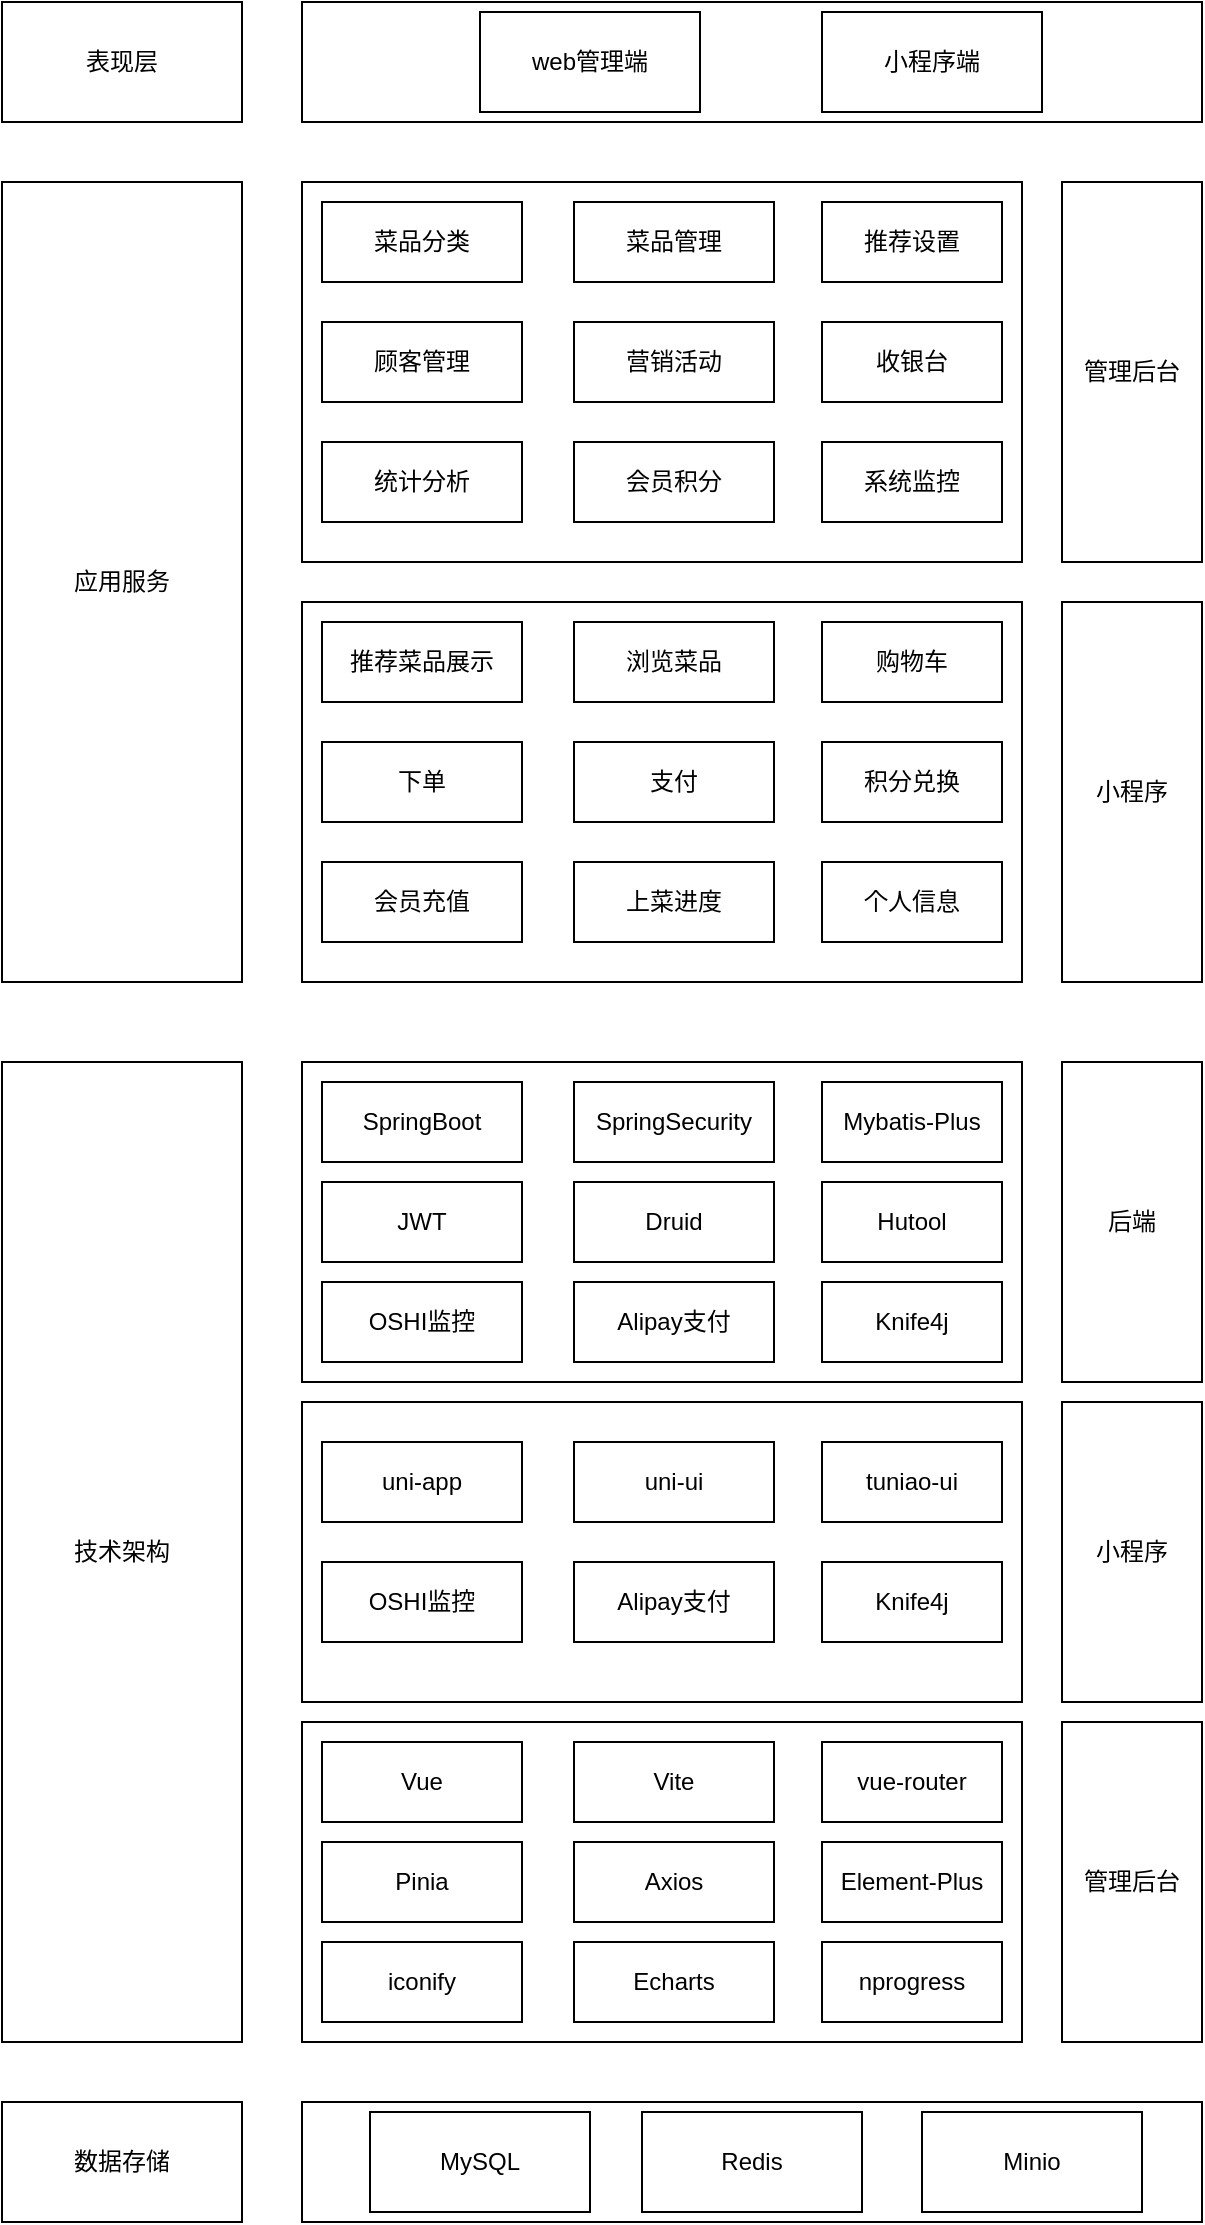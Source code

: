 <mxfile version="25.0.3">
  <diagram name="第 1 页" id="8up1TFRLoGJ1ylDCnul8">
    <mxGraphModel dx="1590" dy="943" grid="1" gridSize="10" guides="1" tooltips="1" connect="1" arrows="1" fold="1" page="1" pageScale="1" pageWidth="827" pageHeight="1169" math="0" shadow="0">
      <root>
        <mxCell id="0" />
        <mxCell id="1" parent="0" />
        <mxCell id="2HdnOW5wauHoBpMCBvDK-2" value="" style="rounded=0;whiteSpace=wrap;html=1;" vertex="1" parent="1">
          <mxGeometry x="270" y="30" width="450" height="60" as="geometry" />
        </mxCell>
        <mxCell id="2HdnOW5wauHoBpMCBvDK-3" value="表现层" style="rounded=0;whiteSpace=wrap;html=1;" vertex="1" parent="1">
          <mxGeometry x="120" y="30" width="120" height="60" as="geometry" />
        </mxCell>
        <mxCell id="2HdnOW5wauHoBpMCBvDK-4" value="web管理端" style="rounded=0;whiteSpace=wrap;html=1;" vertex="1" parent="1">
          <mxGeometry x="359" y="35" width="110" height="50" as="geometry" />
        </mxCell>
        <mxCell id="2HdnOW5wauHoBpMCBvDK-5" value="小程序端" style="rounded=0;whiteSpace=wrap;html=1;" vertex="1" parent="1">
          <mxGeometry x="530" y="35" width="110" height="50" as="geometry" />
        </mxCell>
        <mxCell id="2HdnOW5wauHoBpMCBvDK-6" value="应用服务" style="rounded=0;whiteSpace=wrap;html=1;" vertex="1" parent="1">
          <mxGeometry x="120" y="120" width="120" height="400" as="geometry" />
        </mxCell>
        <mxCell id="2HdnOW5wauHoBpMCBvDK-7" value="技术架构" style="rounded=0;whiteSpace=wrap;html=1;" vertex="1" parent="1">
          <mxGeometry x="120" y="560" width="120" height="490" as="geometry" />
        </mxCell>
        <mxCell id="2HdnOW5wauHoBpMCBvDK-8" value="数据存储" style="rounded=0;whiteSpace=wrap;html=1;" vertex="1" parent="1">
          <mxGeometry x="120" y="1080" width="120" height="60" as="geometry" />
        </mxCell>
        <mxCell id="2HdnOW5wauHoBpMCBvDK-9" value="" style="rounded=0;whiteSpace=wrap;html=1;" vertex="1" parent="1">
          <mxGeometry x="270" y="120" width="360" height="190" as="geometry" />
        </mxCell>
        <mxCell id="2HdnOW5wauHoBpMCBvDK-10" value="管理后台" style="rounded=0;whiteSpace=wrap;html=1;" vertex="1" parent="1">
          <mxGeometry x="650" y="120" width="70" height="190" as="geometry" />
        </mxCell>
        <mxCell id="2HdnOW5wauHoBpMCBvDK-11" value="" style="rounded=0;whiteSpace=wrap;html=1;" vertex="1" parent="1">
          <mxGeometry x="270" y="330" width="360" height="190" as="geometry" />
        </mxCell>
        <mxCell id="2HdnOW5wauHoBpMCBvDK-12" value="小程序" style="rounded=0;whiteSpace=wrap;html=1;" vertex="1" parent="1">
          <mxGeometry x="650" y="330" width="70" height="190" as="geometry" />
        </mxCell>
        <mxCell id="2HdnOW5wauHoBpMCBvDK-13" value="" style="rounded=0;whiteSpace=wrap;html=1;" vertex="1" parent="1">
          <mxGeometry x="270" y="560" width="360" height="160" as="geometry" />
        </mxCell>
        <mxCell id="2HdnOW5wauHoBpMCBvDK-14" value="后端" style="rounded=0;whiteSpace=wrap;html=1;" vertex="1" parent="1">
          <mxGeometry x="650" y="560" width="70" height="160" as="geometry" />
        </mxCell>
        <mxCell id="2HdnOW5wauHoBpMCBvDK-15" value="" style="rounded=0;whiteSpace=wrap;html=1;" vertex="1" parent="1">
          <mxGeometry x="270" y="890" width="360" height="160" as="geometry" />
        </mxCell>
        <mxCell id="2HdnOW5wauHoBpMCBvDK-16" value="管理后台" style="rounded=0;whiteSpace=wrap;html=1;" vertex="1" parent="1">
          <mxGeometry x="650" y="890" width="70" height="160" as="geometry" />
        </mxCell>
        <mxCell id="2HdnOW5wauHoBpMCBvDK-17" value="" style="rounded=0;whiteSpace=wrap;html=1;" vertex="1" parent="1">
          <mxGeometry x="270" y="1080" width="450" height="60" as="geometry" />
        </mxCell>
        <mxCell id="2HdnOW5wauHoBpMCBvDK-18" value="MySQL" style="rounded=0;whiteSpace=wrap;html=1;" vertex="1" parent="1">
          <mxGeometry x="304" y="1085" width="110" height="50" as="geometry" />
        </mxCell>
        <mxCell id="2HdnOW5wauHoBpMCBvDK-19" value="Redis" style="rounded=0;whiteSpace=wrap;html=1;" vertex="1" parent="1">
          <mxGeometry x="440" y="1085" width="110" height="50" as="geometry" />
        </mxCell>
        <mxCell id="2HdnOW5wauHoBpMCBvDK-20" value="Minio" style="rounded=0;whiteSpace=wrap;html=1;" vertex="1" parent="1">
          <mxGeometry x="580" y="1085" width="110" height="50" as="geometry" />
        </mxCell>
        <mxCell id="2HdnOW5wauHoBpMCBvDK-21" value="" style="rounded=0;whiteSpace=wrap;html=1;" vertex="1" parent="1">
          <mxGeometry x="270" y="730" width="360" height="150" as="geometry" />
        </mxCell>
        <mxCell id="2HdnOW5wauHoBpMCBvDK-22" value="小程序" style="rounded=0;whiteSpace=wrap;html=1;" vertex="1" parent="1">
          <mxGeometry x="650" y="730" width="70" height="150" as="geometry" />
        </mxCell>
        <mxCell id="2HdnOW5wauHoBpMCBvDK-23" value="菜品分类" style="rounded=0;whiteSpace=wrap;html=1;" vertex="1" parent="1">
          <mxGeometry x="280" y="130" width="100" height="40" as="geometry" />
        </mxCell>
        <mxCell id="2HdnOW5wauHoBpMCBvDK-24" value="菜品管理" style="rounded=0;whiteSpace=wrap;html=1;" vertex="1" parent="1">
          <mxGeometry x="406" y="130" width="100" height="40" as="geometry" />
        </mxCell>
        <mxCell id="2HdnOW5wauHoBpMCBvDK-25" value="推荐设置" style="rounded=0;whiteSpace=wrap;html=1;" vertex="1" parent="1">
          <mxGeometry x="530" y="130" width="90" height="40" as="geometry" />
        </mxCell>
        <mxCell id="2HdnOW5wauHoBpMCBvDK-26" value="顾客管理" style="rounded=0;whiteSpace=wrap;html=1;" vertex="1" parent="1">
          <mxGeometry x="280" y="190" width="100" height="40" as="geometry" />
        </mxCell>
        <mxCell id="2HdnOW5wauHoBpMCBvDK-27" value="统计分析" style="rounded=0;whiteSpace=wrap;html=1;" vertex="1" parent="1">
          <mxGeometry x="280" y="250" width="100" height="40" as="geometry" />
        </mxCell>
        <mxCell id="2HdnOW5wauHoBpMCBvDK-28" value="营销活动" style="rounded=0;whiteSpace=wrap;html=1;" vertex="1" parent="1">
          <mxGeometry x="406" y="190" width="100" height="40" as="geometry" />
        </mxCell>
        <mxCell id="2HdnOW5wauHoBpMCBvDK-29" value="会员积分" style="rounded=0;whiteSpace=wrap;html=1;" vertex="1" parent="1">
          <mxGeometry x="406" y="250" width="100" height="40" as="geometry" />
        </mxCell>
        <mxCell id="2HdnOW5wauHoBpMCBvDK-30" value="收银台" style="rounded=0;whiteSpace=wrap;html=1;" vertex="1" parent="1">
          <mxGeometry x="530" y="190" width="90" height="40" as="geometry" />
        </mxCell>
        <mxCell id="2HdnOW5wauHoBpMCBvDK-31" value="系统监控" style="rounded=0;whiteSpace=wrap;html=1;" vertex="1" parent="1">
          <mxGeometry x="530" y="250" width="90" height="40" as="geometry" />
        </mxCell>
        <mxCell id="2HdnOW5wauHoBpMCBvDK-32" value="推荐菜品展示" style="rounded=0;whiteSpace=wrap;html=1;" vertex="1" parent="1">
          <mxGeometry x="280" y="340" width="100" height="40" as="geometry" />
        </mxCell>
        <mxCell id="2HdnOW5wauHoBpMCBvDK-33" value="浏览菜品" style="rounded=0;whiteSpace=wrap;html=1;" vertex="1" parent="1">
          <mxGeometry x="406" y="340" width="100" height="40" as="geometry" />
        </mxCell>
        <mxCell id="2HdnOW5wauHoBpMCBvDK-34" value="购物车" style="rounded=0;whiteSpace=wrap;html=1;" vertex="1" parent="1">
          <mxGeometry x="530" y="340" width="90" height="40" as="geometry" />
        </mxCell>
        <mxCell id="2HdnOW5wauHoBpMCBvDK-35" value="下单" style="rounded=0;whiteSpace=wrap;html=1;" vertex="1" parent="1">
          <mxGeometry x="280" y="400" width="100" height="40" as="geometry" />
        </mxCell>
        <mxCell id="2HdnOW5wauHoBpMCBvDK-36" value="支付" style="rounded=0;whiteSpace=wrap;html=1;" vertex="1" parent="1">
          <mxGeometry x="406" y="400" width="100" height="40" as="geometry" />
        </mxCell>
        <mxCell id="2HdnOW5wauHoBpMCBvDK-37" value="积分兑换" style="rounded=0;whiteSpace=wrap;html=1;" vertex="1" parent="1">
          <mxGeometry x="530" y="400" width="90" height="40" as="geometry" />
        </mxCell>
        <mxCell id="2HdnOW5wauHoBpMCBvDK-38" value="会员充值" style="rounded=0;whiteSpace=wrap;html=1;" vertex="1" parent="1">
          <mxGeometry x="280" y="460" width="100" height="40" as="geometry" />
        </mxCell>
        <mxCell id="2HdnOW5wauHoBpMCBvDK-39" value="上菜进度" style="rounded=0;whiteSpace=wrap;html=1;" vertex="1" parent="1">
          <mxGeometry x="406" y="460" width="100" height="40" as="geometry" />
        </mxCell>
        <mxCell id="2HdnOW5wauHoBpMCBvDK-40" value="个人信息" style="rounded=0;whiteSpace=wrap;html=1;" vertex="1" parent="1">
          <mxGeometry x="530" y="460" width="90" height="40" as="geometry" />
        </mxCell>
        <mxCell id="2HdnOW5wauHoBpMCBvDK-41" value="SpringBoot" style="rounded=0;whiteSpace=wrap;html=1;" vertex="1" parent="1">
          <mxGeometry x="280" y="570" width="100" height="40" as="geometry" />
        </mxCell>
        <mxCell id="2HdnOW5wauHoBpMCBvDK-42" value="SpringSecurity" style="rounded=0;whiteSpace=wrap;html=1;" vertex="1" parent="1">
          <mxGeometry x="406" y="570" width="100" height="40" as="geometry" />
        </mxCell>
        <mxCell id="2HdnOW5wauHoBpMCBvDK-43" value="Mybatis-Plus" style="rounded=0;whiteSpace=wrap;html=1;" vertex="1" parent="1">
          <mxGeometry x="530" y="570" width="90" height="40" as="geometry" />
        </mxCell>
        <mxCell id="2HdnOW5wauHoBpMCBvDK-44" value="JWT" style="rounded=0;whiteSpace=wrap;html=1;" vertex="1" parent="1">
          <mxGeometry x="280" y="620" width="100" height="40" as="geometry" />
        </mxCell>
        <mxCell id="2HdnOW5wauHoBpMCBvDK-45" value="Druid" style="rounded=0;whiteSpace=wrap;html=1;" vertex="1" parent="1">
          <mxGeometry x="406" y="620" width="100" height="40" as="geometry" />
        </mxCell>
        <mxCell id="2HdnOW5wauHoBpMCBvDK-46" value="Hutool" style="rounded=0;whiteSpace=wrap;html=1;" vertex="1" parent="1">
          <mxGeometry x="530" y="620" width="90" height="40" as="geometry" />
        </mxCell>
        <mxCell id="2HdnOW5wauHoBpMCBvDK-47" value="OSHI监控" style="rounded=0;whiteSpace=wrap;html=1;" vertex="1" parent="1">
          <mxGeometry x="280" y="670" width="100" height="40" as="geometry" />
        </mxCell>
        <mxCell id="2HdnOW5wauHoBpMCBvDK-48" value="Alipay支付" style="rounded=0;whiteSpace=wrap;html=1;" vertex="1" parent="1">
          <mxGeometry x="406" y="670" width="100" height="40" as="geometry" />
        </mxCell>
        <mxCell id="2HdnOW5wauHoBpMCBvDK-49" value="Knife4j" style="rounded=0;whiteSpace=wrap;html=1;" vertex="1" parent="1">
          <mxGeometry x="530" y="670" width="90" height="40" as="geometry" />
        </mxCell>
        <mxCell id="2HdnOW5wauHoBpMCBvDK-50" value="uni-app" style="rounded=0;whiteSpace=wrap;html=1;" vertex="1" parent="1">
          <mxGeometry x="280" y="750" width="100" height="40" as="geometry" />
        </mxCell>
        <mxCell id="2HdnOW5wauHoBpMCBvDK-51" value="uni-ui" style="rounded=0;whiteSpace=wrap;html=1;" vertex="1" parent="1">
          <mxGeometry x="406" y="750" width="100" height="40" as="geometry" />
        </mxCell>
        <mxCell id="2HdnOW5wauHoBpMCBvDK-52" value="tuniao-ui" style="rounded=0;whiteSpace=wrap;html=1;" vertex="1" parent="1">
          <mxGeometry x="530" y="750" width="90" height="40" as="geometry" />
        </mxCell>
        <mxCell id="2HdnOW5wauHoBpMCBvDK-53" value="OSHI监控" style="rounded=0;whiteSpace=wrap;html=1;" vertex="1" parent="1">
          <mxGeometry x="280" y="810" width="100" height="40" as="geometry" />
        </mxCell>
        <mxCell id="2HdnOW5wauHoBpMCBvDK-54" value="Alipay支付" style="rounded=0;whiteSpace=wrap;html=1;" vertex="1" parent="1">
          <mxGeometry x="406" y="810" width="100" height="40" as="geometry" />
        </mxCell>
        <mxCell id="2HdnOW5wauHoBpMCBvDK-55" value="Knife4j" style="rounded=0;whiteSpace=wrap;html=1;" vertex="1" parent="1">
          <mxGeometry x="530" y="810" width="90" height="40" as="geometry" />
        </mxCell>
        <mxCell id="2HdnOW5wauHoBpMCBvDK-56" value="Vue" style="rounded=0;whiteSpace=wrap;html=1;" vertex="1" parent="1">
          <mxGeometry x="280" y="900" width="100" height="40" as="geometry" />
        </mxCell>
        <mxCell id="2HdnOW5wauHoBpMCBvDK-57" value="Vite" style="rounded=0;whiteSpace=wrap;html=1;" vertex="1" parent="1">
          <mxGeometry x="406" y="900" width="100" height="40" as="geometry" />
        </mxCell>
        <mxCell id="2HdnOW5wauHoBpMCBvDK-58" value="vue-router" style="rounded=0;whiteSpace=wrap;html=1;" vertex="1" parent="1">
          <mxGeometry x="530" y="900" width="90" height="40" as="geometry" />
        </mxCell>
        <mxCell id="2HdnOW5wauHoBpMCBvDK-59" value="Pinia" style="rounded=0;whiteSpace=wrap;html=1;" vertex="1" parent="1">
          <mxGeometry x="280" y="950" width="100" height="40" as="geometry" />
        </mxCell>
        <mxCell id="2HdnOW5wauHoBpMCBvDK-60" value="Axios" style="rounded=0;whiteSpace=wrap;html=1;" vertex="1" parent="1">
          <mxGeometry x="406" y="950" width="100" height="40" as="geometry" />
        </mxCell>
        <mxCell id="2HdnOW5wauHoBpMCBvDK-61" value="Element-Plus" style="rounded=0;whiteSpace=wrap;html=1;" vertex="1" parent="1">
          <mxGeometry x="530" y="950" width="90" height="40" as="geometry" />
        </mxCell>
        <mxCell id="2HdnOW5wauHoBpMCBvDK-62" value="iconify" style="rounded=0;whiteSpace=wrap;html=1;" vertex="1" parent="1">
          <mxGeometry x="280" y="1000" width="100" height="40" as="geometry" />
        </mxCell>
        <mxCell id="2HdnOW5wauHoBpMCBvDK-63" value="Echarts" style="rounded=0;whiteSpace=wrap;html=1;" vertex="1" parent="1">
          <mxGeometry x="406" y="1000" width="100" height="40" as="geometry" />
        </mxCell>
        <mxCell id="2HdnOW5wauHoBpMCBvDK-64" value="nprogress" style="rounded=0;whiteSpace=wrap;html=1;" vertex="1" parent="1">
          <mxGeometry x="530" y="1000" width="90" height="40" as="geometry" />
        </mxCell>
      </root>
    </mxGraphModel>
  </diagram>
</mxfile>
